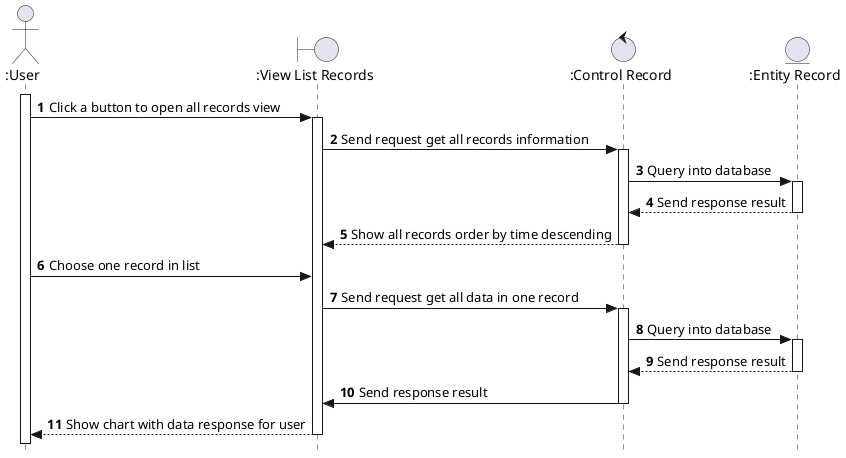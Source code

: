 @startuml

actor ":User" as User
boundary ":View List Records" as ClientApp
control ":Control Record" as Control
entity ":Entity Record" as Entity
autonumber

activate User
User -> ClientApp: Click a button to open all records view
activate ClientApp
ClientApp -> Control: Send request get all records information
activate Control
Control -> Entity: Query into database
activate Entity
Entity --> Control: Send response result
deactivate Entity
Control --> ClientApp: Show all records order by time descending
deactivate Control

User -> ClientApp: Choose one record in list
ClientApp -> Control: Send request get all data in one record
activate Control
Control -> Entity: Query into database
activate Entity
Entity --> Control: Send response result
deactivate Entity
Control -> ClientApp: Send response result
deactivate Control
ClientApp --> User: Show chart with data response for user
deactivate ClientApp

skinparam style strictuml

@enduml
